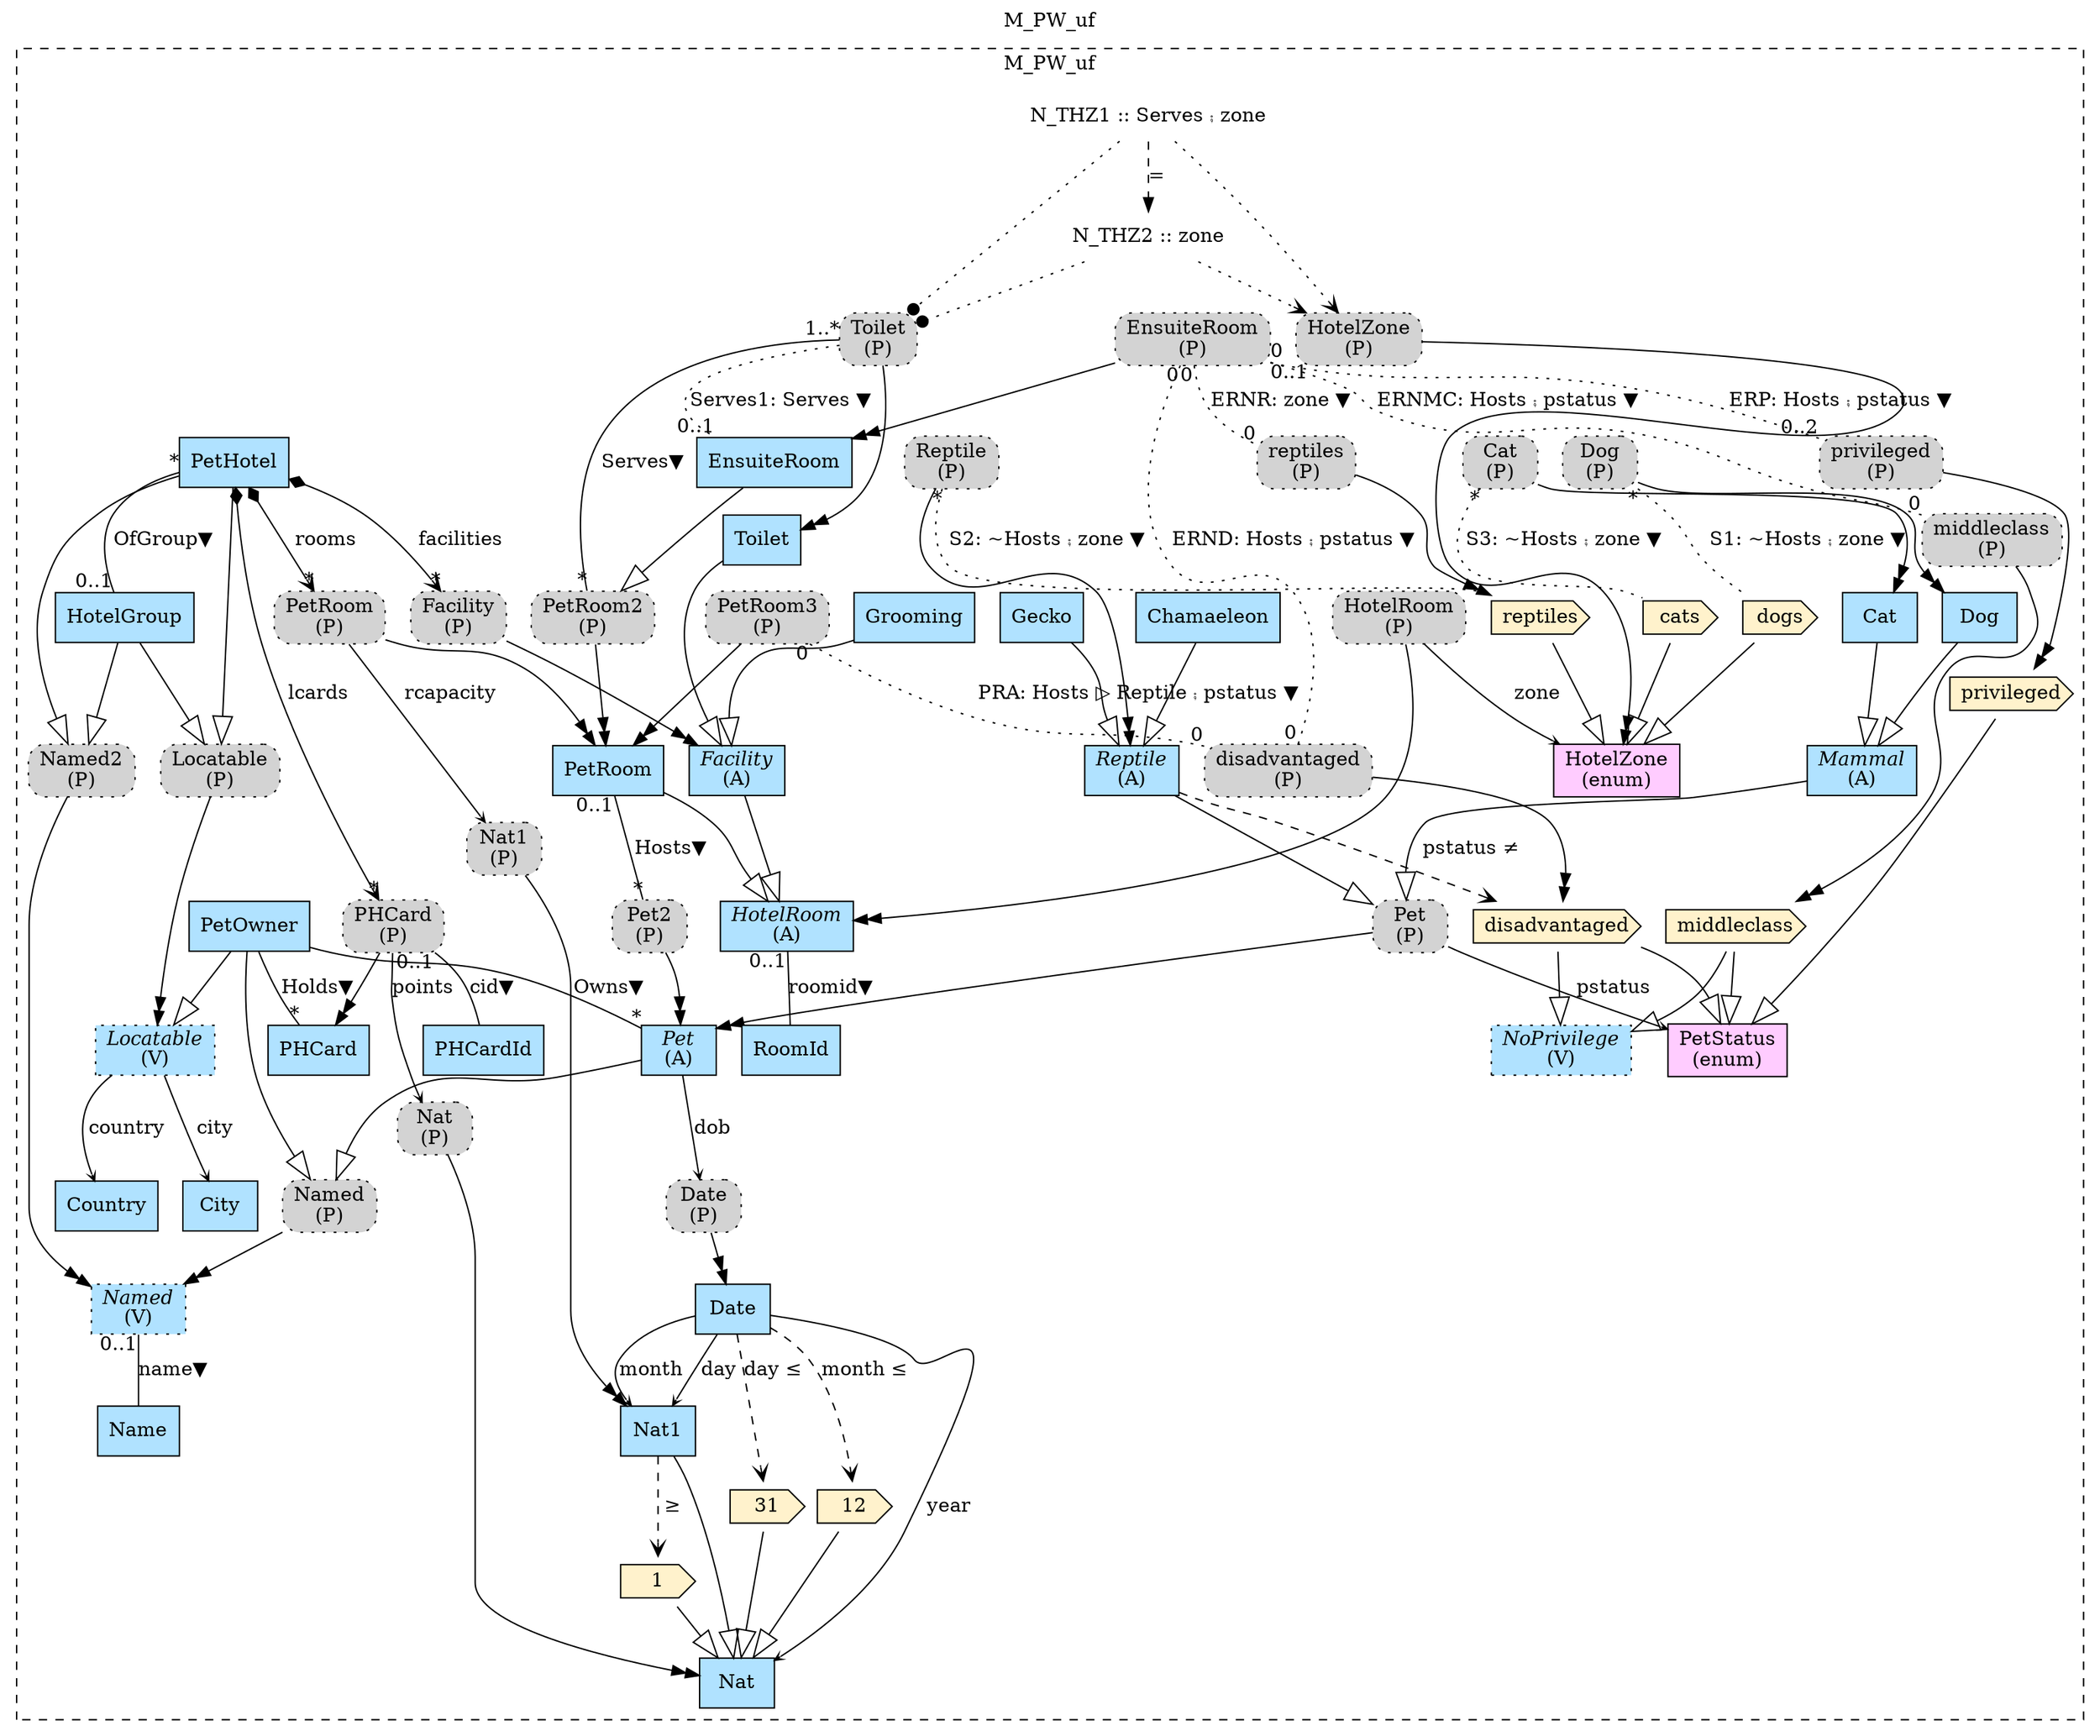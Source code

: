 digraph {graph[label=M_PW_uf,labelloc=tl,labelfontsize=12];
subgraph cluster_M_PW_uf{style=dashed;label=M_PW_uf;
"Named"[shape=record,fillcolor=lightskyblue1,style ="filled,dotted",label=<{<I>Named</I><br/>(V)}>];
"Name"[shape=record,fillcolor=lightskyblue1,style = filled,label="Name"];
"Date"[shape=record,fillcolor=lightskyblue1,style = filled,label="Date"];
"Nat"[shape=record,fillcolor=lightskyblue1,style = filled,label="Nat"];
"Nat1"[shape=record,fillcolor=lightskyblue1,style = filled,label="Nat1"];
"V31"[shape=cds,fillcolor="#FFF2CC",style = filled,label="31"];
"V1"[shape=cds,fillcolor="#FFF2CC",style = filled,label="1"];
"V12"[shape=cds,fillcolor="#FFF2CC",style = filled,label="12"];
"PPet"[shape=box,fillcolor=lightgray,style ="rounded,filled,dotted",label=<Pet<br/>(P)>];
"Dog"[shape=record,fillcolor=lightskyblue1,style = filled,label="Dog"];
"Cat"[shape=record,fillcolor=lightskyblue1,style = filled,label="Cat"];
"Chamaeleon"[shape=record,fillcolor=lightskyblue1,style = filled,label="Chamaeleon"];
"Gecko"[shape=record,fillcolor=lightskyblue1,style = filled,label="Gecko"];
"Mammal"[shape=record,fillcolor=lightskyblue1,style = filled,label=<{<I>Mammal</I><br/>(A)}>];
"Reptile"[shape=record,fillcolor=lightskyblue1,style = filled,label=<{<I>Reptile</I><br/>(A)}>];
"PetStatus"[shape=record,fillcolor="#FFCCFF",style = filled,label="PetStatus\l(enum)"];
"Vprivileged"[shape=cds,fillcolor="#FFF2CC",style = filled,label="privileged"];
"Vmiddleclass"[shape=cds,fillcolor="#FFF2CC",style = filled,label="middleclass"];
"Vdisadvantaged"[shape=cds,fillcolor="#FFF2CC",style = filled,label="disadvantaged"];
"NoPrivilege"[shape=record,fillcolor=lightskyblue1,style ="filled,dotted",label=<{<I>NoPrivilege</I><br/>(V)}>];
"PHotelRoom"[shape=box,fillcolor=lightgray,style ="rounded,filled,dotted",label=<HotelRoom<br/>(P)>];
"PDog"[shape=box,fillcolor=lightgray,style ="rounded,filled,dotted",label=<Dog<br/>(P)>];
"PReptile"[shape=box,fillcolor=lightgray,style ="rounded,filled,dotted",label=<Reptile<br/>(P)>];
"PCat"[shape=box,fillcolor=lightgray,style ="rounded,filled,dotted",label=<Cat<br/>(P)>];
"HotelZone"[shape=record,fillcolor="#FFCCFF",style = filled,label="HotelZone\l(enum)"];
"Vdogs"[shape=cds,fillcolor="#FFF2CC",style = filled,label="dogs"];
"Vreptiles"[shape=cds,fillcolor="#FFF2CC",style = filled,label="reptiles"];
"Vcats"[shape=cds,fillcolor="#FFF2CC",style = filled,label="cats"];
"PPetRoom2"[shape=box,fillcolor=lightgray,style ="rounded,filled,dotted",label=<PetRoom2<br/>(P)>];
"PHotelZone"[shape=box,fillcolor=lightgray,style ="rounded,filled,dotted",label=<HotelZone<br/>(P)>];
"EnsuiteRoom"[shape=record,fillcolor=lightskyblue1,style = filled,label="EnsuiteRoom"];
"PToilet"[shape=box,fillcolor=lightgray,style ="rounded,filled,dotted",label=<Toilet<br/>(P)>];
"Pmiddleclass"[shape=box,fillcolor=lightgray,style ="rounded,filled,dotted",label=<middleclass<br/>(P)>];
"Preptiles"[shape=box,fillcolor=lightgray,style ="rounded,filled,dotted",label=<reptiles<br/>(P)>];
"Pprivileged"[shape=box,fillcolor=lightgray,style ="rounded,filled,dotted",label=<privileged<br/>(P)>];
"Pdisadvantaged"[shape=box,fillcolor=lightgray,style ="rounded,filled,dotted",label=<disadvantaged<br/>(P)>];
"PEnsuiteRoom"[shape=box,fillcolor=lightgray,style ="rounded,filled,dotted",label=<EnsuiteRoom<br/>(P)>];
"PPetRoom3"[shape=box,fillcolor=lightgray,style ="rounded,filled,dotted",label=<PetRoom3<br/>(P)>];
"PNat1"[shape=box,fillcolor=lightgray,style ="rounded,filled,dotted",label=<Nat1<br/>(P)>];
"PNat"[shape=box,fillcolor=lightgray,style ="rounded,filled,dotted",label=<Nat<br/>(P)>];
"PHCardId"[shape=record,fillcolor=lightskyblue1,style = filled,label="PHCardId"];
"PFacility"[shape=box,fillcolor=lightgray,style ="rounded,filled,dotted",label=<Facility<br/>(P)>];
"PPHCard"[shape=box,fillcolor=lightgray,style ="rounded,filled,dotted",label=<PHCard<br/>(P)>];
"PPetRoom"[shape=box,fillcolor=lightgray,style ="rounded,filled,dotted",label=<PetRoom<br/>(P)>];
"PLocatable"[shape=box,fillcolor=lightgray,style ="rounded,filled,dotted",label=<Locatable<br/>(P)>];
"PNamed2"[shape=box,fillcolor=lightgray,style ="rounded,filled,dotted",label=<Named2<br/>(P)>];
"HotelGroup"[shape=record,fillcolor=lightskyblue1,style = filled,label="HotelGroup"];
"PetHotel"[shape=record,fillcolor=lightskyblue1,style = filled,label="PetHotel"];
"HotelRoom"[shape=record,fillcolor=lightskyblue1,style = filled,label=<{<I>HotelRoom</I><br/>(A)}>];
"Grooming"[shape=record,fillcolor=lightskyblue1,style = filled,label="Grooming"];
"Toilet"[shape=record,fillcolor=lightskyblue1,style = filled,label="Toilet"];
"Facility"[shape=record,fillcolor=lightskyblue1,style = filled,label=<{<I>Facility</I><br/>(A)}>];
"RoomId"[shape=record,fillcolor=lightskyblue1,style = filled,label="RoomId"];
"PetRoom"[shape=record,fillcolor=lightskyblue1,style = filled,label="PetRoom"];
"PPet2"[shape=box,fillcolor=lightgray,style ="rounded,filled,dotted",label=<Pet2<br/>(P)>];
"PHCard"[shape=record,fillcolor=lightskyblue1,style = filled,label="PHCard"];
"City"[shape=record,fillcolor=lightskyblue1,style = filled,label="City"];
"Country"[shape=record,fillcolor=lightskyblue1,style = filled,label="Country"];
"Locatable"[shape=record,fillcolor=lightskyblue1,style ="filled,dotted",label=<{<I>Locatable</I><br/>(V)}>];
"PetOwner"[shape=record,fillcolor=lightskyblue1,style = filled,label="PetOwner"];
"PDate"[shape=box,fillcolor=lightgray,style ="rounded,filled,dotted",label=<Date<br/>(P)>];
"Pet"[shape=record,fillcolor=lightskyblue1,style = filled,label=<{<I>Pet</I><br/>(A)}>];
"PNamed"[shape=box,fillcolor=lightgray,style ="rounded,filled,dotted",label=<Named<br/>(P)>];

"Named"->"Name"[label="name▼",dir=none,taillabel="0..1",headlabel=""];
"Date"->"Nat1"[label="day",arrowhead=vee,headlabel="",arrowsize=.5];
"Date"->"Nat1"[label="month",arrowhead=vee,headlabel="",arrowsize=.5];
"Date"->"Nat"[label="year",arrowhead=vee,headlabel="",arrowsize=.5];
"Nat1"->"Nat"[arrowhead=onormal,arrowsize=2.0];
"V31"->"Nat"[arrowhead=onormal,arrowsize=2.0];
"V1"->"Nat"[arrowhead=onormal,arrowsize=2.0];
"V12"->"Nat"[arrowhead=onormal,arrowsize=2.0];
"Nat1"->"V1"[arrowhead=vee,style=dashed,label=" ≥"];

"Date"->"V31"[arrowhead=vee,style=dashed,label="day ≤"];

"Date"->"V12"[arrowhead=vee,style=dashed,label="month ≤"];

"Vprivileged"->"PetStatus"[arrowhead=onormal,arrowsize=2.0];
"Vmiddleclass"->"PetStatus"[arrowhead=onormal,arrowsize=2.0];
"Vdisadvantaged"->"PetStatus"[arrowhead=onormal,arrowsize=2.0];
"PPet"->"PetStatus"[label="pstatus",arrowhead=vee,headlabel="",arrowsize=.5];
"Mammal"->"PPet"[arrowhead=onormal,arrowsize=2.0];
"Reptile"->"PPet"[arrowhead=onormal,arrowsize=2.0];
"Dog"->"Mammal"[arrowhead=onormal,arrowsize=2.0];
"Cat"->"Mammal"[arrowhead=onormal,arrowsize=2.0];
"Chamaeleon"->"Reptile"[arrowhead=onormal,arrowsize=2.0];
"Gecko"->"Reptile"[arrowhead=onormal,arrowsize=2.0];
"Vmiddleclass"->"NoPrivilege"[arrowhead=onormal,arrowsize=2.0];
"Vdisadvantaged"->"NoPrivilege"[arrowhead=onormal,arrowsize=2.0];
"Reptile"->"Vdisadvantaged"[arrowhead=vee,style=dashed,label="pstatus ≠"];

"Vdogs"->"HotelZone"[arrowhead=onormal,arrowsize=2.0];
"Vreptiles"->"HotelZone"[arrowhead=onormal,arrowsize=2.0];
"Vcats"->"HotelZone"[arrowhead=onormal,arrowsize=2.0];
"PHotelRoom"->"HotelZone"[label="zone",arrowhead=vee,headlabel="",arrowsize=.5];
"PDog"->"Vdogs"[label="S1: ~Hosts ⨾ zone ▼",dir=none,taillabel="*",headlabel="",style=dotted];
"PReptile"->"Vreptiles"[label="S2: ~Hosts ⨾ zone ▼",dir=none,taillabel="*",headlabel="",style=dotted];
"PCat"->"Vcats"[label="S3: ~Hosts ⨾ zone ▼",dir=none,taillabel="*",headlabel="",style=dotted];
"EnsuiteRoom"->"PPetRoom2"[arrowhead=onormal,arrowsize=2.0];
"PToilet"->"PPetRoom2"[label="Serves▼",dir=none,taillabel="1..*",headlabel="*"];
"PToilet"->"EnsuiteRoom"[label="Serves1: Serves ▼",dir=none,taillabel="",headlabel="0..1",style=dotted];
"N_THZ1"[shape=none,label="N_THZ1 :: Serves ⨾ zone"];
"N_THZ1"->"PToilet"[arrowhead=dot,style=dotted];
"N_THZ1"->"PHotelZone"[arrowhead=vee,style=dotted];

"N_THZ2"[shape=none,label="N_THZ2 :: zone"];
"N_THZ2"->"PToilet"[arrowhead=dot,style=dotted];
"N_THZ2"->"PHotelZone"[arrowhead=vee,style=dotted];

"PEnsuiteRoom"->"Preptiles"[label="ERNR: zone ▼",dir=none,taillabel="0",headlabel="0",style=dotted];
"PEnsuiteRoom"->"Pdisadvantaged"[label="ERND: Hosts ⨾ pstatus ▼",dir=none,taillabel="0",headlabel="0",style=dotted];
"PEnsuiteRoom"->"Pmiddleclass"[label="ERNMC: Hosts ⨾ pstatus ▼",dir=none,taillabel="0",headlabel="0",style=dotted];
"PEnsuiteRoom"->"Pprivileged"[label="ERP: Hosts ⨾ pstatus ▼",dir=none,taillabel="0..1",headlabel="0..2",style=dotted];
"PPetRoom3"->"Pdisadvantaged"[label="PRA: Hosts ▷ Reptile ⨾ pstatus ▼",dir=none,taillabel="0",headlabel="0",style=dotted];
"HotelGroup"->"PLocatable"[arrowhead=onormal,arrowsize=2.0];
"HotelGroup"->"PNamed2"[arrowhead=onormal,arrowsize=2.0];
"PetHotel"->"PLocatable"[arrowhead=onormal,arrowsize=2.0];
"PetHotel"->"PNamed2"[arrowhead=onormal,arrowsize=2.0];
"PPHCard"->"PHCardId"[label="cid▼",dir=none,taillabel="0..1",headlabel=""];
"PPHCard"->"PNat"[label="points",arrowhead=vee,headlabel="",arrowsize=.5];
"PPetRoom"->"PNat1"[label="rcapacity",arrowhead=vee,headlabel="",arrowsize=.5];
"PetHotel"->"PPetRoom"[label="rooms",arrowhead=vee,arrowtail=diamond,dir=both,headlabel="*"];
"PetHotel"->"PFacility"[label="facilities",arrowhead=vee,arrowtail=diamond,dir=both,headlabel="*"];
"PetHotel"->"PPHCard"[label="lcards",arrowhead=vee,arrowtail=diamond,dir=both,headlabel="*"];
"PetHotel"->"HotelGroup"[label="OfGroup▼",dir=none,taillabel="*",headlabel="0..1"];
"Grooming"->"Facility"[arrowhead=onormal,arrowsize=2.0];
"Toilet"->"Facility"[arrowhead=onormal,arrowsize=2.0];
"Facility"->"HotelRoom"[arrowhead=onormal,arrowsize=2.0];
"PetRoom"->"HotelRoom"[arrowhead=onormal,arrowsize=2.0];
"HotelRoom"->"RoomId"[label="roomid▼",dir=none,taillabel="0..1",headlabel=""];
"PetRoom"->"PPet2"[label="Hosts▼",dir=none,taillabel="0..1",headlabel="*"];
"PetOwner"->"Locatable"[arrowhead=onormal,arrowsize=2.0];
"PetOwner"->"PNamed"[arrowhead=onormal,arrowsize=2.0];
"Pet"->"PNamed"[arrowhead=onormal,arrowsize=2.0];
"PetOwner"->"PHCard"[label="Holds▼",dir=none,taillabel="",headlabel="*"];
"PetOwner"->"Pet"[label="Owns▼",dir=none,taillabel="",headlabel="*"];
"Pet"->"PDate"[label="dob",arrowhead=vee,headlabel="",arrowsize=.5];
"Locatable"->"City"[label="city",arrowhead=vee,headlabel="",arrowsize=.5];
"Locatable"->"Country"[label="country",arrowhead=vee,headlabel="",arrowsize=.5];
"N_THZ1"->"N_THZ2"[arrowhead=normal,style=dashed, label = "="];

}
"PPet"->"Pet"[arrowhead=normalnormal];
"PHotelRoom"->"HotelRoom"[arrowhead=normalnormal];
"PReptile"->"Reptile"[arrowhead=normalnormal];
"PCat"->"Cat"[arrowhead=normalnormal];
"PDog"->"Dog"[arrowhead=normalnormal];
"PPetRoom2"->"PetRoom"[arrowhead=normalnormal];
"PToilet"->"Toilet"[arrowhead=normalnormal];
"PHotelZone"->"HotelZone"[arrowhead=normalnormal];
"PEnsuiteRoom"->"EnsuiteRoom"[arrowhead=normalnormal];
"Pprivileged"->"Vprivileged"[arrowhead=normalnormal];
"Pmiddleclass"->"Vmiddleclass"[arrowhead=normalnormal];
"Preptiles"->"Vreptiles"[arrowhead=normalnormal];
"Pdisadvantaged"->"Vdisadvantaged"[arrowhead=normalnormal];
"PPetRoom3"->"PetRoom"[arrowhead=normalnormal];
"PLocatable"->"Locatable"[arrowhead=normalnormal];
"PFacility"->"Facility"[arrowhead=normalnormal];
"PNat"->"Nat"[arrowhead=normalnormal];
"PNat1"->"Nat1"[arrowhead=normalnormal];
"PPHCard"->"PHCard"[arrowhead=normalnormal];
"PPetRoom"->"PetRoom"[arrowhead=normalnormal];
"PNamed2"->"Named"[arrowhead=normalnormal];
"PPet2"->"Pet"[arrowhead=normalnormal];
"PDate"->"Date"[arrowhead=normalnormal];
"PNamed"->"Named"[arrowhead=normalnormal];
}